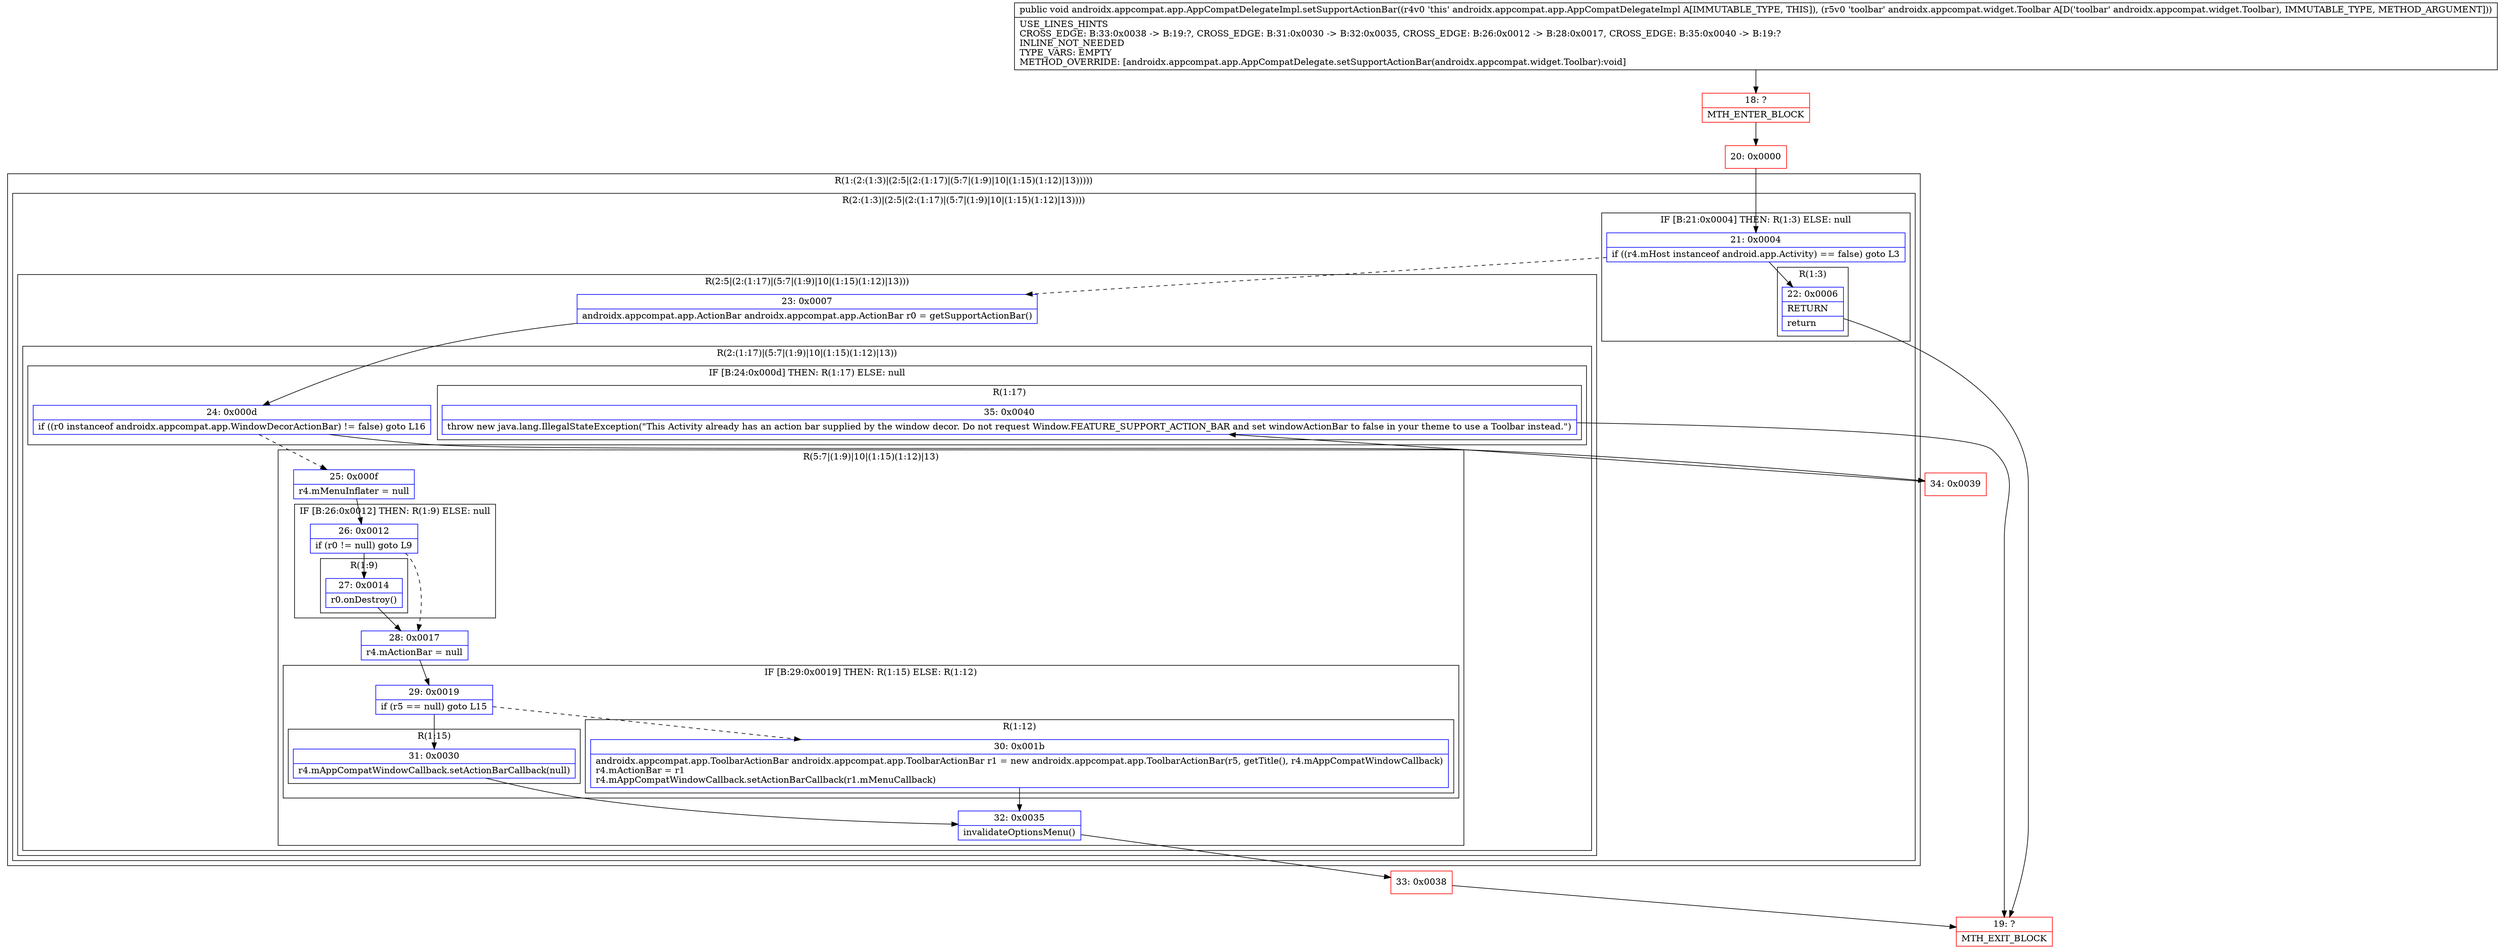 digraph "CFG forandroidx.appcompat.app.AppCompatDelegateImpl.setSupportActionBar(Landroidx\/appcompat\/widget\/Toolbar;)V" {
subgraph cluster_Region_1562710892 {
label = "R(1:(2:(1:3)|(2:5|(2:(1:17)|(5:7|(1:9)|10|(1:15)(1:12)|13)))))";
node [shape=record,color=blue];
subgraph cluster_Region_2092396866 {
label = "R(2:(1:3)|(2:5|(2:(1:17)|(5:7|(1:9)|10|(1:15)(1:12)|13))))";
node [shape=record,color=blue];
subgraph cluster_IfRegion_2138187088 {
label = "IF [B:21:0x0004] THEN: R(1:3) ELSE: null";
node [shape=record,color=blue];
Node_21 [shape=record,label="{21\:\ 0x0004|if ((r4.mHost instanceof android.app.Activity) == false) goto L3\l}"];
subgraph cluster_Region_827913897 {
label = "R(1:3)";
node [shape=record,color=blue];
Node_22 [shape=record,label="{22\:\ 0x0006|RETURN\l|return\l}"];
}
}
subgraph cluster_Region_1288371703 {
label = "R(2:5|(2:(1:17)|(5:7|(1:9)|10|(1:15)(1:12)|13)))";
node [shape=record,color=blue];
Node_23 [shape=record,label="{23\:\ 0x0007|androidx.appcompat.app.ActionBar androidx.appcompat.app.ActionBar r0 = getSupportActionBar()\l}"];
subgraph cluster_Region_1142111645 {
label = "R(2:(1:17)|(5:7|(1:9)|10|(1:15)(1:12)|13))";
node [shape=record,color=blue];
subgraph cluster_IfRegion_252091304 {
label = "IF [B:24:0x000d] THEN: R(1:17) ELSE: null";
node [shape=record,color=blue];
Node_24 [shape=record,label="{24\:\ 0x000d|if ((r0 instanceof androidx.appcompat.app.WindowDecorActionBar) != false) goto L16\l}"];
subgraph cluster_Region_57243964 {
label = "R(1:17)";
node [shape=record,color=blue];
Node_35 [shape=record,label="{35\:\ 0x0040|throw new java.lang.IllegalStateException(\"This Activity already has an action bar supplied by the window decor. Do not request Window.FEATURE_SUPPORT_ACTION_BAR and set windowActionBar to false in your theme to use a Toolbar instead.\")\l}"];
}
}
subgraph cluster_Region_1834980516 {
label = "R(5:7|(1:9)|10|(1:15)(1:12)|13)";
node [shape=record,color=blue];
Node_25 [shape=record,label="{25\:\ 0x000f|r4.mMenuInflater = null\l}"];
subgraph cluster_IfRegion_1236042262 {
label = "IF [B:26:0x0012] THEN: R(1:9) ELSE: null";
node [shape=record,color=blue];
Node_26 [shape=record,label="{26\:\ 0x0012|if (r0 != null) goto L9\l}"];
subgraph cluster_Region_1172228169 {
label = "R(1:9)";
node [shape=record,color=blue];
Node_27 [shape=record,label="{27\:\ 0x0014|r0.onDestroy()\l}"];
}
}
Node_28 [shape=record,label="{28\:\ 0x0017|r4.mActionBar = null\l}"];
subgraph cluster_IfRegion_457497112 {
label = "IF [B:29:0x0019] THEN: R(1:15) ELSE: R(1:12)";
node [shape=record,color=blue];
Node_29 [shape=record,label="{29\:\ 0x0019|if (r5 == null) goto L15\l}"];
subgraph cluster_Region_1189540664 {
label = "R(1:15)";
node [shape=record,color=blue];
Node_31 [shape=record,label="{31\:\ 0x0030|r4.mAppCompatWindowCallback.setActionBarCallback(null)\l}"];
}
subgraph cluster_Region_1583394880 {
label = "R(1:12)";
node [shape=record,color=blue];
Node_30 [shape=record,label="{30\:\ 0x001b|androidx.appcompat.app.ToolbarActionBar androidx.appcompat.app.ToolbarActionBar r1 = new androidx.appcompat.app.ToolbarActionBar(r5, getTitle(), r4.mAppCompatWindowCallback)\lr4.mActionBar = r1\lr4.mAppCompatWindowCallback.setActionBarCallback(r1.mMenuCallback)\l}"];
}
}
Node_32 [shape=record,label="{32\:\ 0x0035|invalidateOptionsMenu()\l}"];
}
}
}
}
}
Node_18 [shape=record,color=red,label="{18\:\ ?|MTH_ENTER_BLOCK\l}"];
Node_20 [shape=record,color=red,label="{20\:\ 0x0000}"];
Node_19 [shape=record,color=red,label="{19\:\ ?|MTH_EXIT_BLOCK\l}"];
Node_33 [shape=record,color=red,label="{33\:\ 0x0038}"];
Node_34 [shape=record,color=red,label="{34\:\ 0x0039}"];
MethodNode[shape=record,label="{public void androidx.appcompat.app.AppCompatDelegateImpl.setSupportActionBar((r4v0 'this' androidx.appcompat.app.AppCompatDelegateImpl A[IMMUTABLE_TYPE, THIS]), (r5v0 'toolbar' androidx.appcompat.widget.Toolbar A[D('toolbar' androidx.appcompat.widget.Toolbar), IMMUTABLE_TYPE, METHOD_ARGUMENT]))  | USE_LINES_HINTS\lCROSS_EDGE: B:33:0x0038 \-\> B:19:?, CROSS_EDGE: B:31:0x0030 \-\> B:32:0x0035, CROSS_EDGE: B:26:0x0012 \-\> B:28:0x0017, CROSS_EDGE: B:35:0x0040 \-\> B:19:?\lINLINE_NOT_NEEDED\lTYPE_VARS: EMPTY\lMETHOD_OVERRIDE: [androidx.appcompat.app.AppCompatDelegate.setSupportActionBar(androidx.appcompat.widget.Toolbar):void]\l}"];
MethodNode -> Node_18;Node_21 -> Node_22;
Node_21 -> Node_23[style=dashed];
Node_22 -> Node_19;
Node_23 -> Node_24;
Node_24 -> Node_25[style=dashed];
Node_24 -> Node_34;
Node_35 -> Node_19;
Node_25 -> Node_26;
Node_26 -> Node_27;
Node_26 -> Node_28[style=dashed];
Node_27 -> Node_28;
Node_28 -> Node_29;
Node_29 -> Node_30[style=dashed];
Node_29 -> Node_31;
Node_31 -> Node_32;
Node_30 -> Node_32;
Node_32 -> Node_33;
Node_18 -> Node_20;
Node_20 -> Node_21;
Node_33 -> Node_19;
Node_34 -> Node_35;
}

